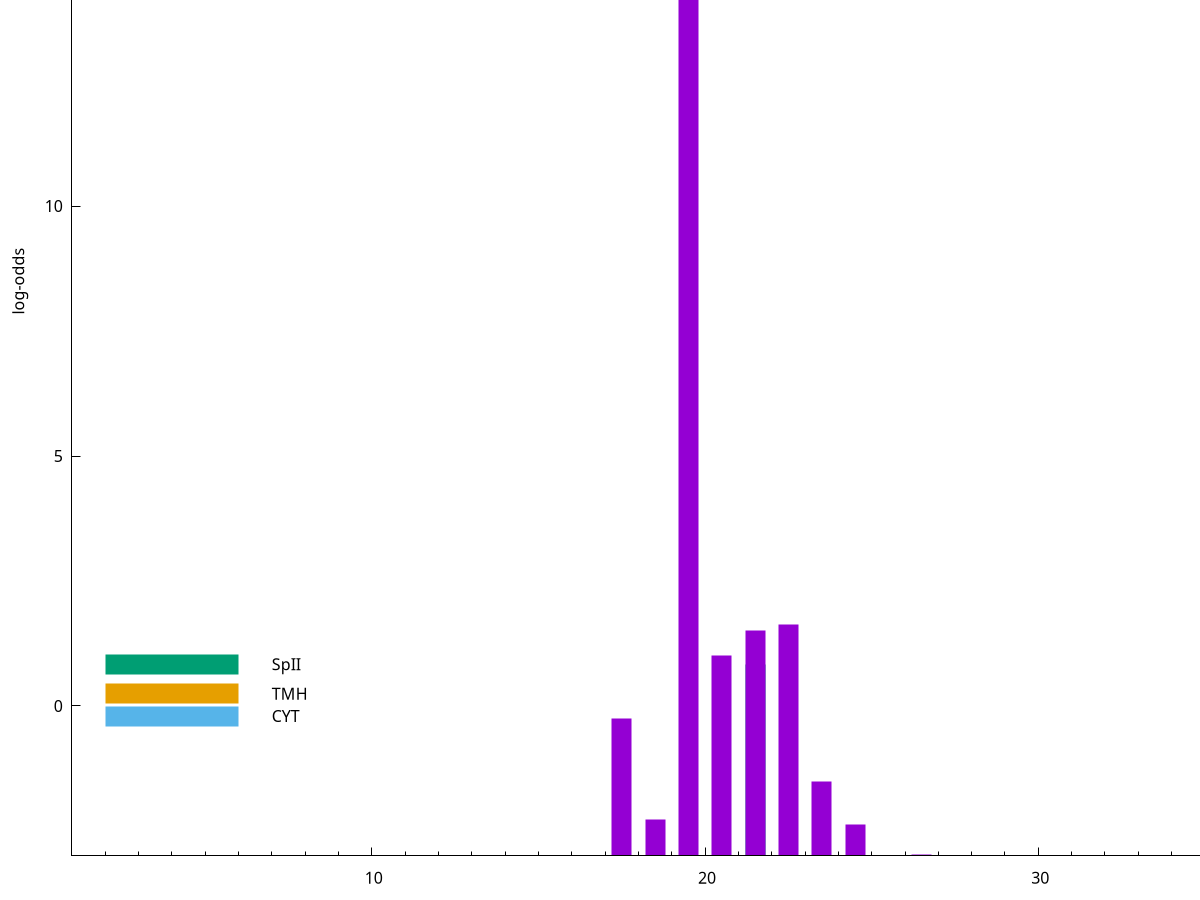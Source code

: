set title "LipoP predictions for SRR4065668.gff"
set size 2., 1.4
set xrange [1:70] 
set mxtics 10
set yrange [-3:20]
set y2range [0:23]
set ylabel "log-odds"
set term postscript eps color solid "Helvetica" 30
set output "SRR4065668.gff18.eps"
set arrow from 2,15.9889 to 6,15.9889 nohead lt 1 lw 20
set label "SpI" at 7,15.9889
set arrow from 2,0.833879 to 6,0.833879 nohead lt 2 lw 20
set label "SpII" at 7,0.833879
set arrow from 2,0.24592 to 6,0.24592 nohead lt 4 lw 20
set label "TMH" at 7,0.24592
set arrow from 2,-0.200913 to 6,-0.200913 nohead lt 3 lw 20
set label "CYT" at 7,-0.200913
set arrow from 2,15.9889 to 6,15.9889 nohead lt 1 lw 20
set label "SpI" at 7,15.9889
# NOTE: The scores below are the log-odds scores with the threshold
# NOTE: subtracted (a hack to make gnuplot make the histogram all
# NOTE: look nice).
plot "-" axes x1y2 title "" with impulses lt 2 lw 20, "-" axes x1y2 title "" with impulses lt 1 lw 20
21.500000 3.833879
e
19.500000 18.988700
22.500000 4.635710
21.500000 4.508170
20.500000 4.009080
17.500000 2.740296
23.500000 1.481650
18.500000 0.723450
24.500000 0.628700
26.500000 0.034260
e
exit

